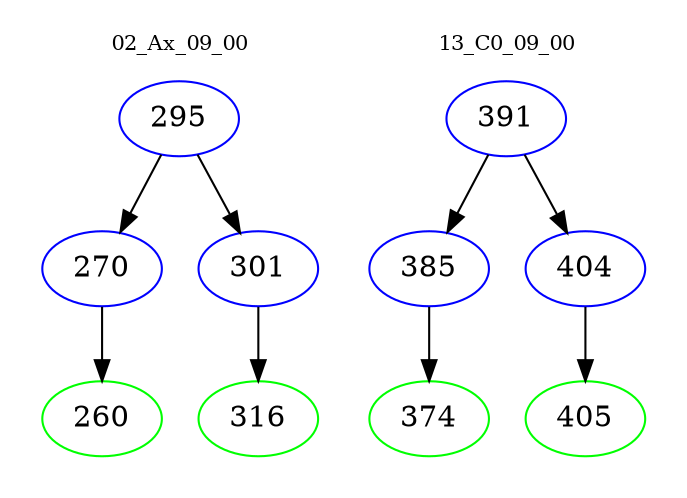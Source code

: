 digraph{
subgraph cluster_0 {
color = white
label = "02_Ax_09_00";
fontsize=10;
T0_295 [label="295", color="blue"]
T0_295 -> T0_270 [color="black"]
T0_270 [label="270", color="blue"]
T0_270 -> T0_260 [color="black"]
T0_260 [label="260", color="green"]
T0_295 -> T0_301 [color="black"]
T0_301 [label="301", color="blue"]
T0_301 -> T0_316 [color="black"]
T0_316 [label="316", color="green"]
}
subgraph cluster_1 {
color = white
label = "13_C0_09_00";
fontsize=10;
T1_391 [label="391", color="blue"]
T1_391 -> T1_385 [color="black"]
T1_385 [label="385", color="blue"]
T1_385 -> T1_374 [color="black"]
T1_374 [label="374", color="green"]
T1_391 -> T1_404 [color="black"]
T1_404 [label="404", color="blue"]
T1_404 -> T1_405 [color="black"]
T1_405 [label="405", color="green"]
}
}
